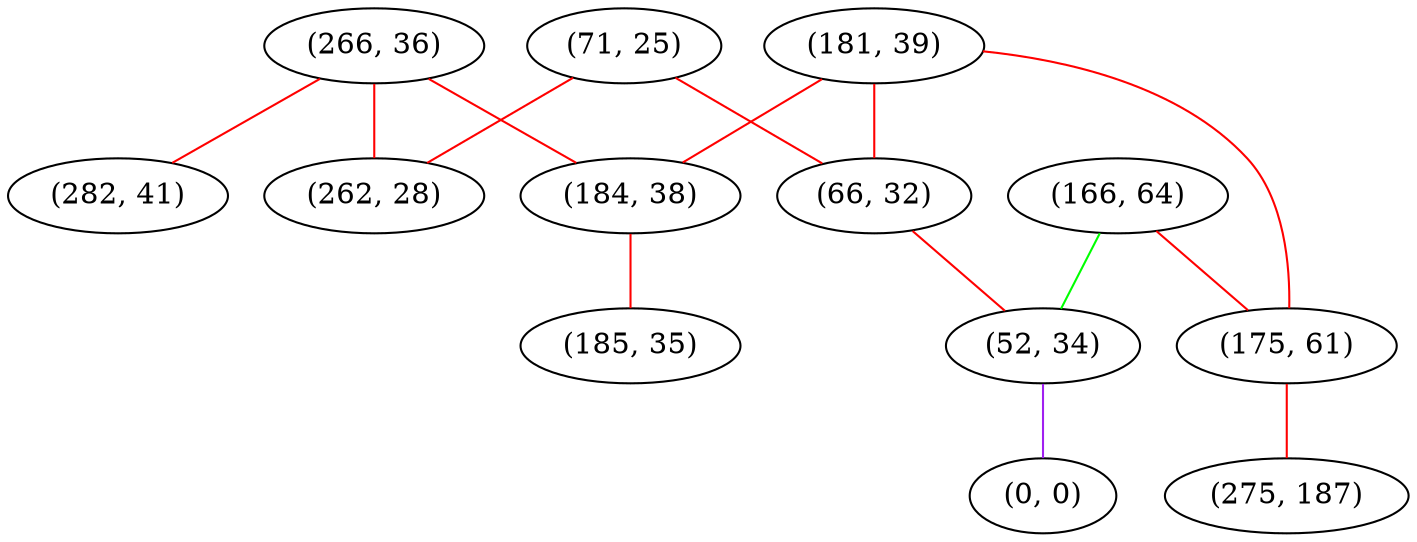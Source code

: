 graph "" {
"(181, 39)";
"(266, 36)";
"(184, 38)";
"(166, 64)";
"(282, 41)";
"(71, 25)";
"(66, 32)";
"(175, 61)";
"(52, 34)";
"(262, 28)";
"(0, 0)";
"(185, 35)";
"(275, 187)";
"(181, 39)" -- "(184, 38)"  [color=red, key=0, weight=1];
"(181, 39)" -- "(175, 61)"  [color=red, key=0, weight=1];
"(181, 39)" -- "(66, 32)"  [color=red, key=0, weight=1];
"(266, 36)" -- "(184, 38)"  [color=red, key=0, weight=1];
"(266, 36)" -- "(282, 41)"  [color=red, key=0, weight=1];
"(266, 36)" -- "(262, 28)"  [color=red, key=0, weight=1];
"(184, 38)" -- "(185, 35)"  [color=red, key=0, weight=1];
"(166, 64)" -- "(52, 34)"  [color=green, key=0, weight=2];
"(166, 64)" -- "(175, 61)"  [color=red, key=0, weight=1];
"(71, 25)" -- "(262, 28)"  [color=red, key=0, weight=1];
"(71, 25)" -- "(66, 32)"  [color=red, key=0, weight=1];
"(66, 32)" -- "(52, 34)"  [color=red, key=0, weight=1];
"(175, 61)" -- "(275, 187)"  [color=red, key=0, weight=1];
"(52, 34)" -- "(0, 0)"  [color=purple, key=0, weight=4];
}
